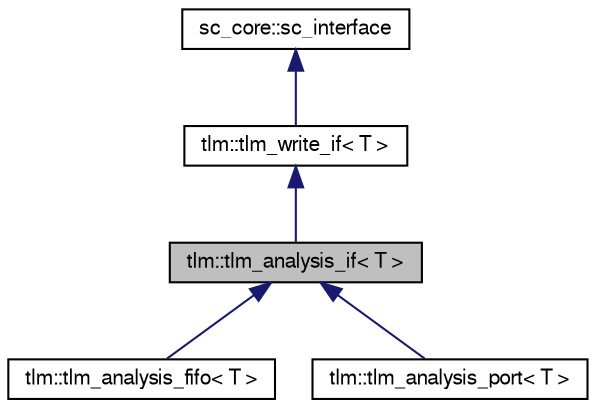 digraph "tlm::tlm_analysis_if&lt; T &gt;"
{
  edge [fontname="FreeSans",fontsize="10",labelfontname="FreeSans",labelfontsize="10"];
  node [fontname="FreeSans",fontsize="10",shape=record];
  Node0 [label="tlm::tlm_analysis_if\< T \>",height=0.2,width=0.4,color="black", fillcolor="grey75", style="filled", fontcolor="black"];
  Node1 -> Node0 [dir="back",color="midnightblue",fontsize="10",style="solid",fontname="FreeSans"];
  Node1 [label="tlm::tlm_write_if\< T \>",height=0.2,width=0.4,color="black", fillcolor="white", style="filled",URL="$a02263.html"];
  Node2 -> Node1 [dir="back",color="midnightblue",fontsize="10",style="solid",fontname="FreeSans"];
  Node2 [label="sc_core::sc_interface",height=0.2,width=0.4,color="black", fillcolor="white", style="filled",URL="/mnt/c/Users/fangk/Documents/hdl-playground/lib/systemc-2.3.3/objdir/docs/sysc/doxygen/systemc.tag$a01196.html"];
  Node0 -> Node3 [dir="back",color="midnightblue",fontsize="10",style="solid",fontname="FreeSans"];
  Node3 [label="tlm::tlm_analysis_fifo\< T \>",height=0.2,width=0.4,color="black", fillcolor="white", style="filled",URL="$a02243.html"];
  Node0 -> Node4 [dir="back",color="midnightblue",fontsize="10",style="solid",fontname="FreeSans"];
  Node4 [label="tlm::tlm_analysis_port\< T \>",height=0.2,width=0.4,color="black", fillcolor="white", style="filled",URL="$a02255.html"];
}
